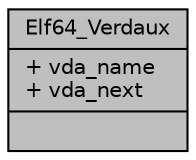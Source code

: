 digraph "Elf64_Verdaux"
{
 // LATEX_PDF_SIZE
  edge [fontname="Helvetica",fontsize="10",labelfontname="Helvetica",labelfontsize="10"];
  node [fontname="Helvetica",fontsize="10",shape=record];
  Node1 [label="{Elf64_Verdaux\n|+ vda_name\l+ vda_next\l|}",height=0.2,width=0.4,color="black", fillcolor="grey75", style="filled", fontcolor="black",tooltip=" "];
}
